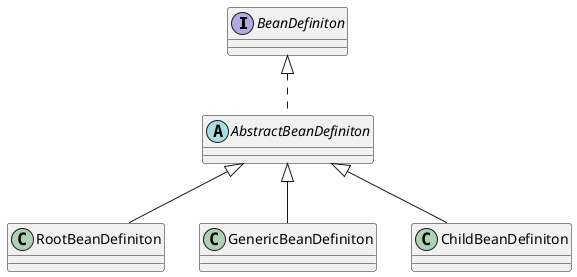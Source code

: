 @startuml
interface BeanDefiniton
abstract AbstractBeanDefiniton

BeanDefiniton <|.. AbstractBeanDefiniton

AbstractBeanDefiniton <|-- RootBeanDefiniton
AbstractBeanDefiniton <|-- GenericBeanDefiniton
AbstractBeanDefiniton <|-- ChildBeanDefiniton



@enduml